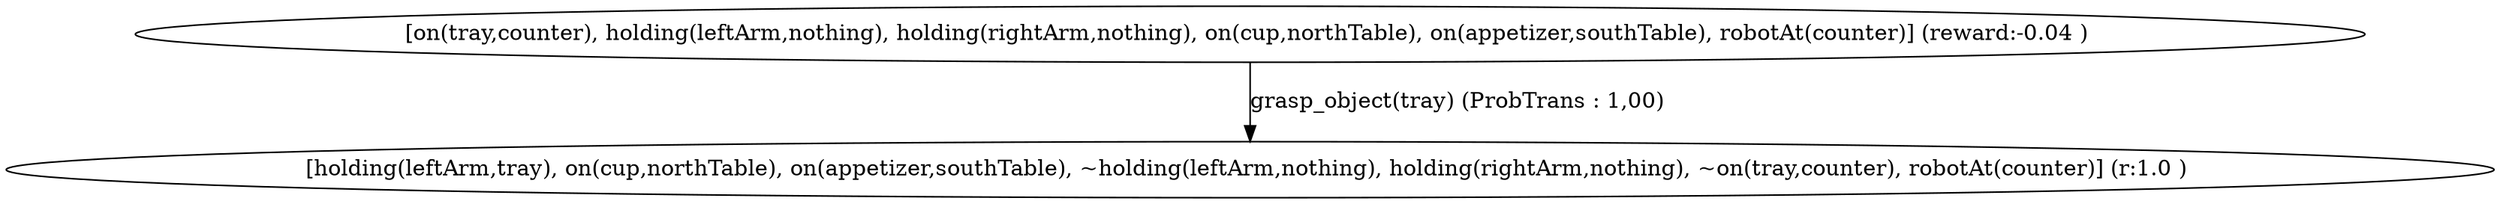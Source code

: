 digraph {
 size="60,17";
"1" [label="[holding(leftArm,tray), on(cup,northTable), on(appetizer,southTable), ~holding(leftArm,nothing), holding(rightArm,nothing), ~on(tray,counter), robotAt(counter)] (r:1.0 ) "];
"0" [label="[on(tray,counter), holding(leftArm,nothing), holding(rightArm,nothing), on(cup,northTable), on(appetizer,southTable), robotAt(counter)] (reward:-0.04 ) "];
"0" -> "1" [ label="grasp_object(tray) (ProbTrans : 1,00)" ];
}
